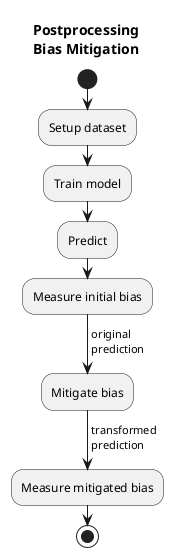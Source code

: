 @startuml
title "Postprocessing\nBias Mitigation"
start
:Setup dataset;
:Train model;
:Predict;
:Measure initial bias;
->original\nprediction;
:Mitigate bias;
->transformed\nprediction;
:Measure mitigated bias;
stop
@enduml